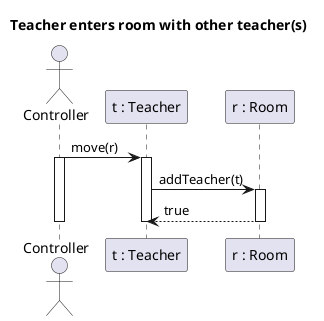 @startuml teacher_enter_teacher
title Teacher enters room with other teacher(s)

actor Controller as c
participant "t : Teacher" as s
participant "r : Room" as r


c -> s : move(r)
Activate c
Activate s
s -> r : addTeacher(t)


Activate r
r --> s : true
Deactivate r
Deactivate s
Deactivate c

@enduml